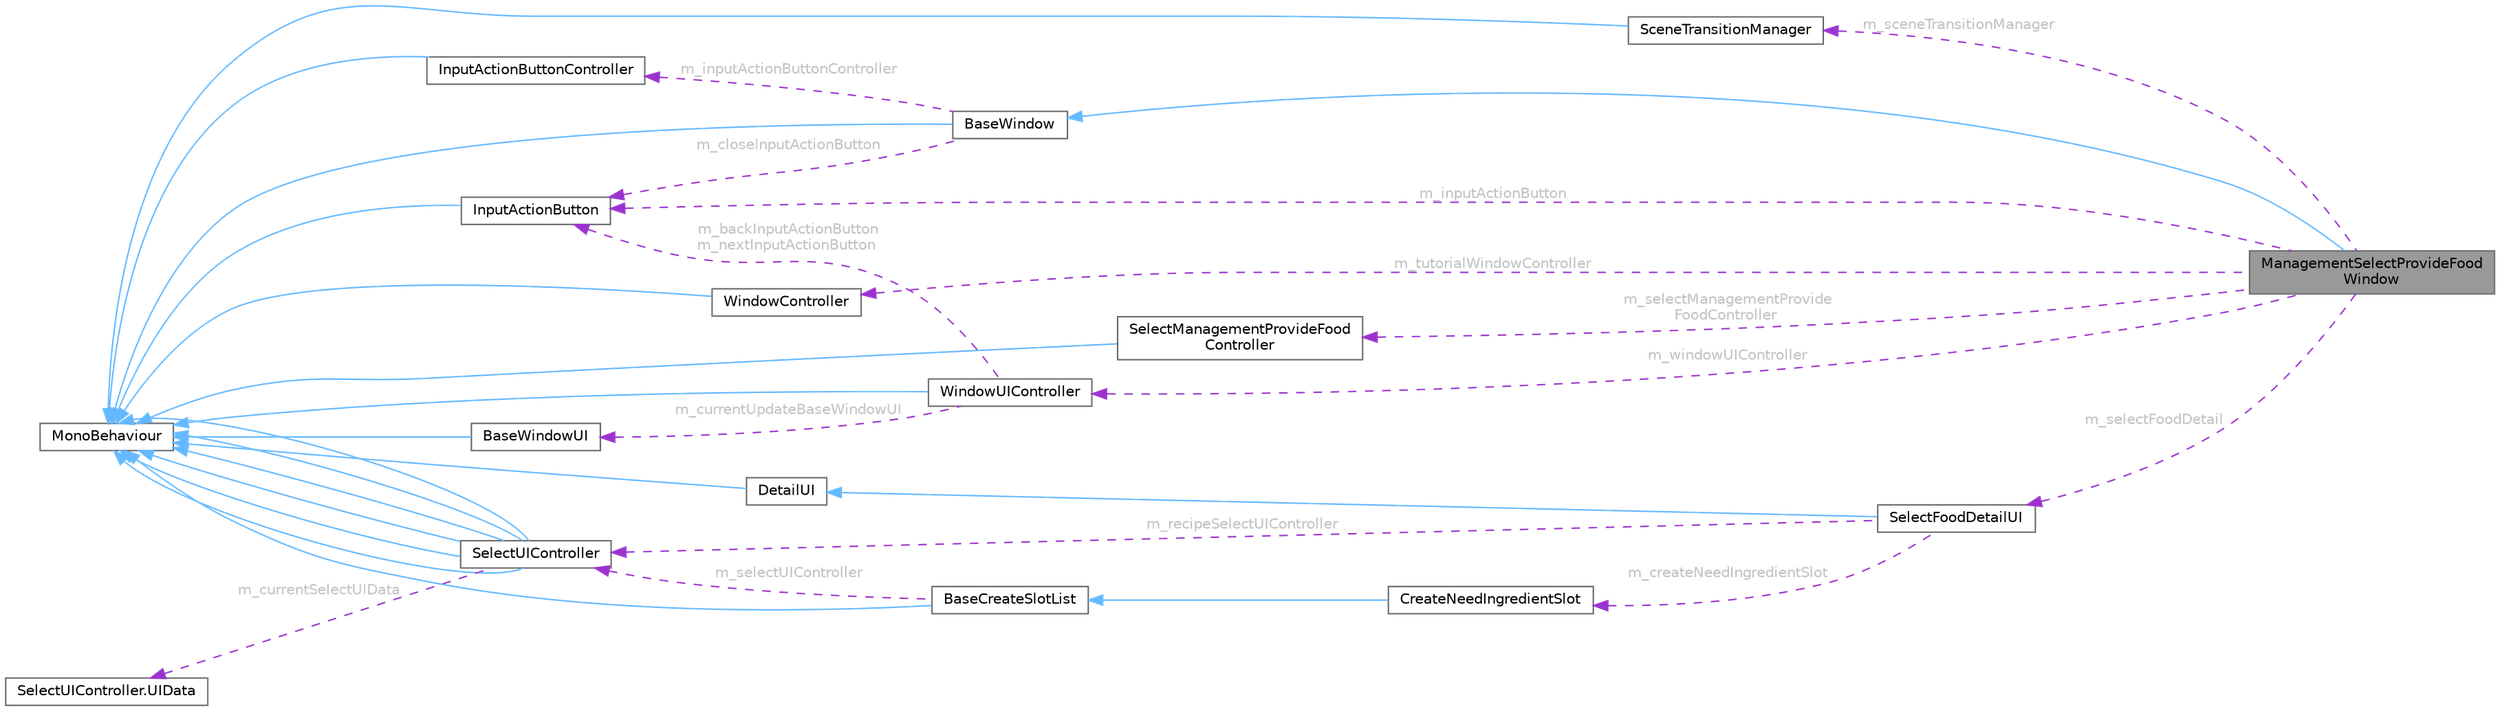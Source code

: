 digraph "ManagementSelectProvideFoodWindow"
{
 // LATEX_PDF_SIZE
  bgcolor="transparent";
  edge [fontname=Helvetica,fontsize=10,labelfontname=Helvetica,labelfontsize=10];
  node [fontname=Helvetica,fontsize=10,shape=box,height=0.2,width=0.4];
  rankdir="LR";
  Node1 [id="Node000001",label="ManagementSelectProvideFood\lWindow",height=0.2,width=0.4,color="gray40", fillcolor="grey60", style="filled", fontcolor="black",tooltip=" "];
  Node2 -> Node1 [id="edge1_Node000001_Node000002",dir="back",color="steelblue1",style="solid",tooltip=" "];
  Node2 [id="Node000002",label="BaseWindow",height=0.2,width=0.4,color="gray40", fillcolor="white", style="filled",URL="$class_base_window.html",tooltip=" "];
  Node3 -> Node2 [id="edge2_Node000002_Node000003",dir="back",color="steelblue1",style="solid",tooltip=" "];
  Node3 [id="Node000003",label="MonoBehaviour",height=0.2,width=0.4,color="gray40", fillcolor="white", style="filled",tooltip=" "];
  Node4 -> Node2 [id="edge3_Node000002_Node000004",dir="back",color="darkorchid3",style="dashed",tooltip=" ",label=" m_inputActionButtonController",fontcolor="grey" ];
  Node4 [id="Node000004",label="InputActionButtonController",height=0.2,width=0.4,color="gray40", fillcolor="white", style="filled",URL="$class_input_action_button_controller.html",tooltip=" "];
  Node3 -> Node4 [id="edge4_Node000004_Node000003",dir="back",color="steelblue1",style="solid",tooltip=" "];
  Node5 -> Node2 [id="edge5_Node000002_Node000005",dir="back",color="darkorchid3",style="dashed",tooltip=" ",label=" m_closeInputActionButton",fontcolor="grey" ];
  Node5 [id="Node000005",label="InputActionButton",height=0.2,width=0.4,color="gray40", fillcolor="white", style="filled",URL="$class_input_action_button.html",tooltip=" "];
  Node3 -> Node5 [id="edge6_Node000005_Node000003",dir="back",color="steelblue1",style="solid",tooltip=" "];
  Node6 -> Node1 [id="edge7_Node000001_Node000006",dir="back",color="darkorchid3",style="dashed",tooltip=" ",label=" m_tutorialWindowController",fontcolor="grey" ];
  Node6 [id="Node000006",label="WindowController",height=0.2,width=0.4,color="gray40", fillcolor="white", style="filled",URL="$class_window_controller.html",tooltip=" "];
  Node3 -> Node6 [id="edge8_Node000006_Node000003",dir="back",color="steelblue1",style="solid",tooltip=" "];
  Node7 -> Node1 [id="edge9_Node000001_Node000007",dir="back",color="darkorchid3",style="dashed",tooltip=" ",label=" m_selectManagementProvide\lFoodController",fontcolor="grey" ];
  Node7 [id="Node000007",label="SelectManagementProvideFood\lController",height=0.2,width=0.4,color="gray40", fillcolor="white", style="filled",URL="$class_select_management_provide_food_controller.html",tooltip=" "];
  Node3 -> Node7 [id="edge10_Node000007_Node000003",dir="back",color="steelblue1",style="solid",tooltip=" "];
  Node8 -> Node1 [id="edge11_Node000001_Node000008",dir="back",color="darkorchid3",style="dashed",tooltip=" ",label=" m_windowUIController",fontcolor="grey" ];
  Node8 [id="Node000008",label="WindowUIController",height=0.2,width=0.4,color="gray40", fillcolor="white", style="filled",URL="$class_window_u_i_controller.html",tooltip=" "];
  Node3 -> Node8 [id="edge12_Node000008_Node000003",dir="back",color="steelblue1",style="solid",tooltip=" "];
  Node9 -> Node8 [id="edge13_Node000008_Node000009",dir="back",color="darkorchid3",style="dashed",tooltip=" ",label=" m_currentUpdateBaseWindowUI",fontcolor="grey" ];
  Node9 [id="Node000009",label="BaseWindowUI",height=0.2,width=0.4,color="gray40", fillcolor="white", style="filled",URL="$class_base_window_u_i.html",tooltip=" "];
  Node3 -> Node9 [id="edge14_Node000009_Node000003",dir="back",color="steelblue1",style="solid",tooltip=" "];
  Node5 -> Node8 [id="edge15_Node000008_Node000005",dir="back",color="darkorchid3",style="dashed",tooltip=" ",label=" m_backInputActionButton\nm_nextInputActionButton",fontcolor="grey" ];
  Node10 -> Node1 [id="edge16_Node000001_Node000010",dir="back",color="darkorchid3",style="dashed",tooltip=" ",label=" m_selectFoodDetail",fontcolor="grey" ];
  Node10 [id="Node000010",label="SelectFoodDetailUI",height=0.2,width=0.4,color="gray40", fillcolor="white", style="filled",URL="$class_select_food_detail_u_i.html",tooltip=" "];
  Node11 -> Node10 [id="edge17_Node000010_Node000011",dir="back",color="steelblue1",style="solid",tooltip=" "];
  Node11 [id="Node000011",label="DetailUI",height=0.2,width=0.4,color="gray40", fillcolor="white", style="filled",URL="$class_detail_u_i.html",tooltip=" "];
  Node3 -> Node11 [id="edge18_Node000011_Node000003",dir="back",color="steelblue1",style="solid",tooltip=" "];
  Node12 -> Node10 [id="edge19_Node000010_Node000012",dir="back",color="darkorchid3",style="dashed",tooltip=" ",label=" m_recipeSelectUIController",fontcolor="grey" ];
  Node12 [id="Node000012",label="SelectUIController",height=0.2,width=0.4,color="gray40", fillcolor="white", style="filled",URL="$class_select_u_i_controller.html",tooltip=" "];
  Node3 -> Node12 [id="edge20_Node000012_Node000003",dir="back",color="steelblue1",style="solid",tooltip=" "];
  Node3 -> Node12 [id="edge21_Node000012_Node000003",dir="back",color="steelblue1",style="solid",tooltip=" "];
  Node3 -> Node12 [id="edge22_Node000012_Node000003",dir="back",color="steelblue1",style="solid",tooltip=" "];
  Node3 -> Node12 [id="edge23_Node000012_Node000003",dir="back",color="steelblue1",style="solid",tooltip=" "];
  Node3 -> Node12 [id="edge24_Node000012_Node000003",dir="back",color="steelblue1",style="solid",tooltip=" "];
  Node3 -> Node12 [id="edge25_Node000012_Node000003",dir="back",color="steelblue1",style="solid",tooltip=" "];
  Node13 -> Node12 [id="edge26_Node000012_Node000013",dir="back",color="darkorchid3",style="dashed",tooltip=" ",label=" m_currentSelectUIData",fontcolor="grey" ];
  Node13 [id="Node000013",label="SelectUIController.UIData",height=0.2,width=0.4,color="gray40", fillcolor="white", style="filled",URL="$class_select_u_i_controller_1_1_u_i_data.html",tooltip=" "];
  Node14 -> Node10 [id="edge27_Node000010_Node000014",dir="back",color="darkorchid3",style="dashed",tooltip=" ",label=" m_createNeedIngredientSlot",fontcolor="grey" ];
  Node14 [id="Node000014",label="CreateNeedIngredientSlot",height=0.2,width=0.4,color="gray40", fillcolor="white", style="filled",URL="$class_create_need_ingredient_slot.html",tooltip=" "];
  Node15 -> Node14 [id="edge28_Node000014_Node000015",dir="back",color="steelblue1",style="solid",tooltip=" "];
  Node15 [id="Node000015",label="BaseCreateSlotList",height=0.2,width=0.4,color="gray40", fillcolor="white", style="filled",URL="$class_base_create_slot_list.html",tooltip=" "];
  Node3 -> Node15 [id="edge29_Node000015_Node000003",dir="back",color="steelblue1",style="solid",tooltip=" "];
  Node12 -> Node15 [id="edge30_Node000015_Node000012",dir="back",color="darkorchid3",style="dashed",tooltip=" ",label=" m_selectUIController",fontcolor="grey" ];
  Node16 -> Node1 [id="edge31_Node000001_Node000016",dir="back",color="darkorchid3",style="dashed",tooltip=" ",label=" m_sceneTransitionManager",fontcolor="grey" ];
  Node16 [id="Node000016",label="SceneTransitionManager",height=0.2,width=0.4,color="gray40", fillcolor="white", style="filled",URL="$class_scene_transition_manager.html",tooltip=" "];
  Node3 -> Node16 [id="edge32_Node000016_Node000003",dir="back",color="steelblue1",style="solid",tooltip=" "];
  Node5 -> Node1 [id="edge33_Node000001_Node000005",dir="back",color="darkorchid3",style="dashed",tooltip=" ",label=" m_inputActionButton",fontcolor="grey" ];
}
